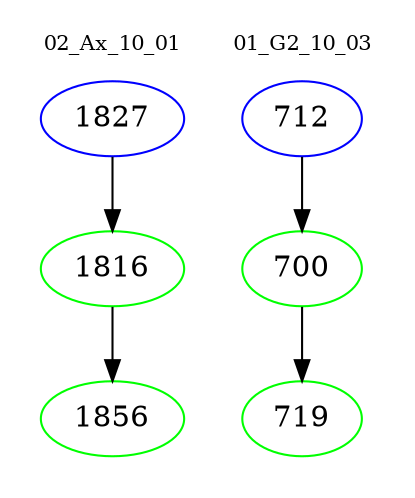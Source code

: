 digraph{
subgraph cluster_0 {
color = white
label = "02_Ax_10_01";
fontsize=10;
T0_1827 [label="1827", color="blue"]
T0_1827 -> T0_1816 [color="black"]
T0_1816 [label="1816", color="green"]
T0_1816 -> T0_1856 [color="black"]
T0_1856 [label="1856", color="green"]
}
subgraph cluster_1 {
color = white
label = "01_G2_10_03";
fontsize=10;
T1_712 [label="712", color="blue"]
T1_712 -> T1_700 [color="black"]
T1_700 [label="700", color="green"]
T1_700 -> T1_719 [color="black"]
T1_719 [label="719", color="green"]
}
}
